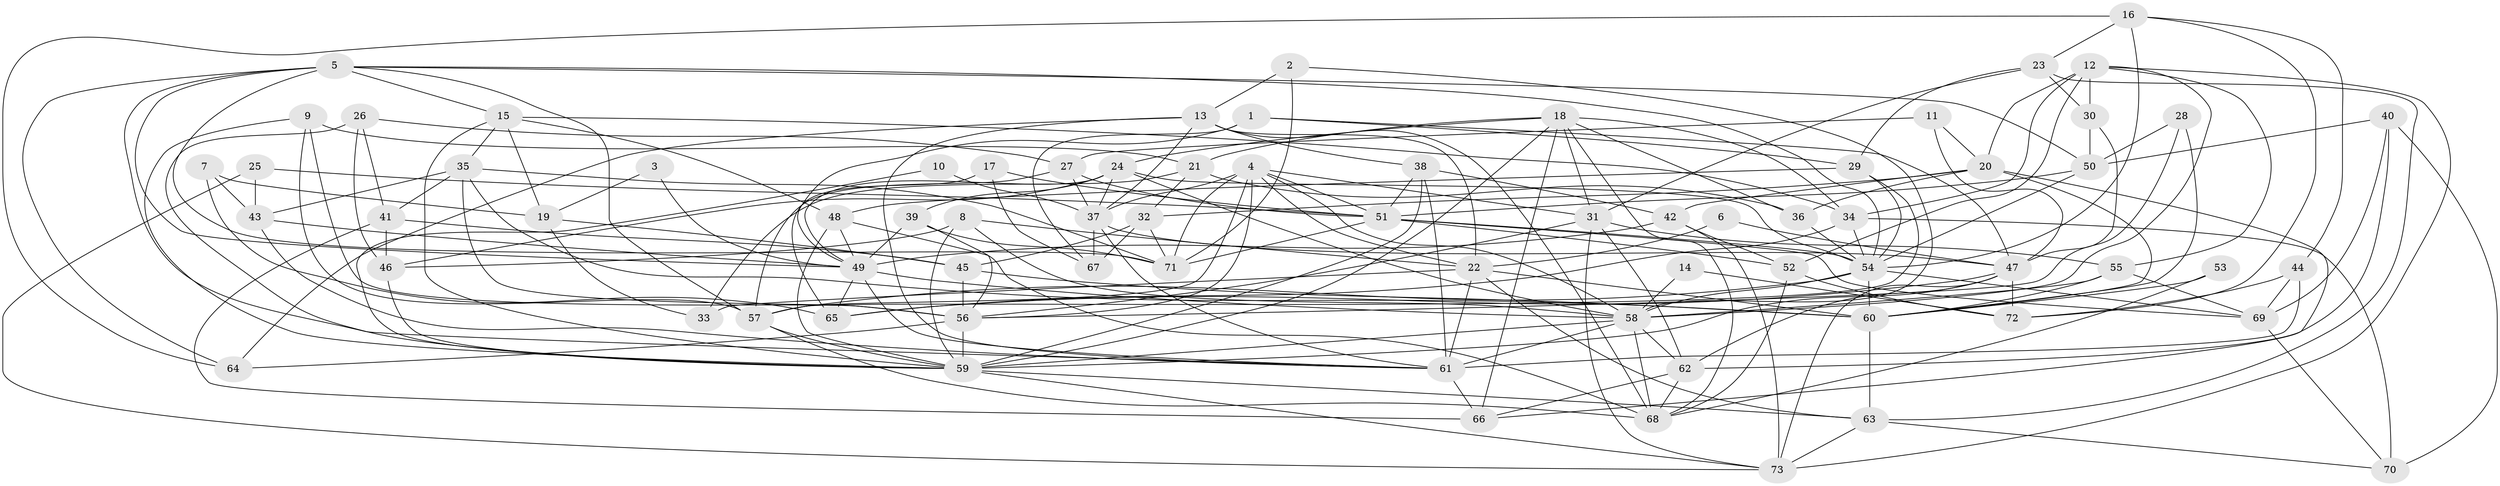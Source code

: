 // original degree distribution, {5: 0.15753424657534246, 4: 0.3493150684931507, 6: 0.04794520547945205, 3: 0.2191780821917808, 8: 0.0273972602739726, 2: 0.1506849315068493, 7: 0.0410958904109589, 9: 0.00684931506849315}
// Generated by graph-tools (version 1.1) at 2025/26/03/09/25 03:26:13]
// undirected, 73 vertices, 210 edges
graph export_dot {
graph [start="1"]
  node [color=gray90,style=filled];
  1;
  2;
  3;
  4;
  5;
  6;
  7;
  8;
  9;
  10;
  11;
  12;
  13;
  14;
  15;
  16;
  17;
  18;
  19;
  20;
  21;
  22;
  23;
  24;
  25;
  26;
  27;
  28;
  29;
  30;
  31;
  32;
  33;
  34;
  35;
  36;
  37;
  38;
  39;
  40;
  41;
  42;
  43;
  44;
  45;
  46;
  47;
  48;
  49;
  50;
  51;
  52;
  53;
  54;
  55;
  56;
  57;
  58;
  59;
  60;
  61;
  62;
  63;
  64;
  65;
  66;
  67;
  68;
  69;
  70;
  71;
  72;
  73;
  1 -- 29 [weight=1.0];
  1 -- 47 [weight=1.0];
  1 -- 49 [weight=1.0];
  1 -- 67 [weight=1.0];
  2 -- 13 [weight=1.0];
  2 -- 58 [weight=1.0];
  2 -- 71 [weight=1.0];
  3 -- 19 [weight=1.0];
  3 -- 49 [weight=1.0];
  4 -- 22 [weight=1.0];
  4 -- 31 [weight=1.0];
  4 -- 37 [weight=1.0];
  4 -- 51 [weight=1.0];
  4 -- 56 [weight=1.0];
  4 -- 57 [weight=1.0];
  4 -- 58 [weight=1.0];
  4 -- 71 [weight=1.0];
  5 -- 15 [weight=1.0];
  5 -- 49 [weight=1.0];
  5 -- 50 [weight=1.0];
  5 -- 54 [weight=1.0];
  5 -- 57 [weight=1.0];
  5 -- 61 [weight=1.0];
  5 -- 64 [weight=1.0];
  5 -- 71 [weight=1.0];
  6 -- 22 [weight=1.0];
  6 -- 47 [weight=1.0];
  7 -- 19 [weight=1.0];
  7 -- 43 [weight=1.0];
  7 -- 65 [weight=1.0];
  8 -- 22 [weight=1.0];
  8 -- 46 [weight=1.0];
  8 -- 58 [weight=1.0];
  8 -- 59 [weight=1.0];
  9 -- 21 [weight=1.0];
  9 -- 56 [weight=1.0];
  9 -- 57 [weight=1.0];
  9 -- 59 [weight=1.0];
  10 -- 37 [weight=1.0];
  10 -- 59 [weight=1.0];
  11 -- 20 [weight=1.0];
  11 -- 27 [weight=1.0];
  11 -- 47 [weight=1.0];
  12 -- 20 [weight=1.0];
  12 -- 30 [weight=1.0];
  12 -- 34 [weight=1.0];
  12 -- 52 [weight=1.0];
  12 -- 55 [weight=1.0];
  12 -- 58 [weight=1.0];
  12 -- 73 [weight=1.0];
  13 -- 22 [weight=1.0];
  13 -- 37 [weight=1.0];
  13 -- 38 [weight=1.0];
  13 -- 61 [weight=1.0];
  13 -- 64 [weight=1.0];
  13 -- 68 [weight=1.0];
  14 -- 58 [weight=1.0];
  14 -- 72 [weight=1.0];
  15 -- 19 [weight=1.0];
  15 -- 34 [weight=1.0];
  15 -- 35 [weight=1.0];
  15 -- 48 [weight=1.0];
  15 -- 59 [weight=1.0];
  16 -- 23 [weight=1.0];
  16 -- 44 [weight=1.0];
  16 -- 54 [weight=1.0];
  16 -- 64 [weight=1.0];
  16 -- 72 [weight=1.0];
  17 -- 51 [weight=1.0];
  17 -- 65 [weight=1.0];
  17 -- 67 [weight=1.0];
  18 -- 21 [weight=1.0];
  18 -- 24 [weight=1.0];
  18 -- 31 [weight=1.0];
  18 -- 34 [weight=1.0];
  18 -- 36 [weight=1.0];
  18 -- 59 [weight=1.0];
  18 -- 66 [weight=1.0];
  18 -- 68 [weight=1.0];
  19 -- 33 [weight=1.0];
  19 -- 45 [weight=1.0];
  20 -- 32 [weight=1.0];
  20 -- 36 [weight=1.0];
  20 -- 42 [weight=1.0];
  20 -- 60 [weight=1.0];
  20 -- 66 [weight=1.0];
  21 -- 32 [weight=1.0];
  21 -- 33 [weight=1.0];
  21 -- 36 [weight=1.0];
  22 -- 33 [weight=1.0];
  22 -- 60 [weight=1.0];
  22 -- 61 [weight=1.0];
  22 -- 63 [weight=1.0];
  23 -- 29 [weight=1.0];
  23 -- 30 [weight=1.0];
  23 -- 31 [weight=1.0];
  23 -- 63 [weight=1.0];
  24 -- 37 [weight=1.0];
  24 -- 39 [weight=1.0];
  24 -- 46 [weight=1.0];
  24 -- 49 [weight=1.0];
  24 -- 54 [weight=1.0];
  24 -- 58 [weight=1.0];
  25 -- 43 [weight=1.0];
  25 -- 51 [weight=1.0];
  25 -- 73 [weight=1.0];
  26 -- 27 [weight=1.0];
  26 -- 41 [weight=1.0];
  26 -- 46 [weight=1.0];
  26 -- 59 [weight=1.0];
  27 -- 37 [weight=1.0];
  27 -- 51 [weight=1.0];
  27 -- 57 [weight=1.0];
  28 -- 50 [weight=1.0];
  28 -- 56 [weight=1.0];
  28 -- 60 [weight=1.0];
  29 -- 48 [weight=1.0];
  29 -- 54 [weight=1.0];
  29 -- 57 [weight=1.0];
  30 -- 47 [weight=1.0];
  30 -- 50 [weight=1.0];
  31 -- 55 [weight=1.0];
  31 -- 56 [weight=1.0];
  31 -- 62 [weight=1.0];
  31 -- 73 [weight=1.0];
  32 -- 45 [weight=1.0];
  32 -- 67 [weight=1.0];
  32 -- 71 [weight=1.0];
  34 -- 54 [weight=1.0];
  34 -- 65 [weight=1.0];
  34 -- 70 [weight=1.0];
  35 -- 41 [weight=1.0];
  35 -- 43 [weight=1.0];
  35 -- 56 [weight=1.0];
  35 -- 60 [weight=1.0];
  35 -- 71 [weight=1.0];
  36 -- 54 [weight=1.0];
  37 -- 47 [weight=1.0];
  37 -- 61 [weight=1.0];
  37 -- 67 [weight=1.0];
  38 -- 42 [weight=1.0];
  38 -- 51 [weight=1.0];
  38 -- 59 [weight=1.0];
  38 -- 61 [weight=1.0];
  39 -- 49 [weight=1.0];
  39 -- 56 [weight=1.0];
  39 -- 71 [weight=1.0];
  40 -- 50 [weight=1.0];
  40 -- 62 [weight=1.0];
  40 -- 69 [weight=1.0];
  40 -- 70 [weight=1.0];
  41 -- 45 [weight=1.0];
  41 -- 46 [weight=1.0];
  41 -- 66 [weight=2.0];
  42 -- 49 [weight=1.0];
  42 -- 52 [weight=1.0];
  42 -- 73 [weight=1.0];
  43 -- 49 [weight=1.0];
  43 -- 61 [weight=1.0];
  44 -- 61 [weight=2.0];
  44 -- 69 [weight=2.0];
  44 -- 72 [weight=1.0];
  45 -- 56 [weight=1.0];
  45 -- 60 [weight=1.0];
  46 -- 59 [weight=1.0];
  47 -- 59 [weight=1.0];
  47 -- 62 [weight=1.0];
  47 -- 65 [weight=1.0];
  47 -- 72 [weight=1.0];
  47 -- 73 [weight=1.0];
  48 -- 49 [weight=1.0];
  48 -- 59 [weight=1.0];
  48 -- 68 [weight=1.0];
  49 -- 58 [weight=1.0];
  49 -- 61 [weight=1.0];
  49 -- 65 [weight=1.0];
  50 -- 51 [weight=1.0];
  50 -- 54 [weight=1.0];
  51 -- 52 [weight=1.0];
  51 -- 54 [weight=1.0];
  51 -- 69 [weight=1.0];
  51 -- 71 [weight=1.0];
  52 -- 68 [weight=1.0];
  52 -- 72 [weight=1.0];
  53 -- 60 [weight=1.0];
  53 -- 68 [weight=1.0];
  54 -- 57 [weight=1.0];
  54 -- 58 [weight=1.0];
  54 -- 60 [weight=1.0];
  54 -- 69 [weight=1.0];
  55 -- 58 [weight=1.0];
  55 -- 60 [weight=1.0];
  55 -- 69 [weight=1.0];
  56 -- 59 [weight=2.0];
  56 -- 64 [weight=1.0];
  57 -- 59 [weight=1.0];
  57 -- 68 [weight=1.0];
  58 -- 59 [weight=1.0];
  58 -- 61 [weight=2.0];
  58 -- 62 [weight=1.0];
  58 -- 68 [weight=1.0];
  59 -- 63 [weight=2.0];
  59 -- 73 [weight=1.0];
  60 -- 63 [weight=1.0];
  61 -- 66 [weight=1.0];
  62 -- 66 [weight=1.0];
  62 -- 68 [weight=1.0];
  63 -- 70 [weight=1.0];
  63 -- 73 [weight=1.0];
  69 -- 70 [weight=2.0];
}
